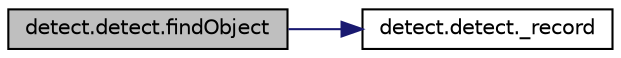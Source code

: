 digraph "detect.detect.findObject"
{
 // LATEX_PDF_SIZE
  edge [fontname="Helvetica",fontsize="10",labelfontname="Helvetica",labelfontsize="10"];
  node [fontname="Helvetica",fontsize="10",shape=record];
  rankdir="LR";
  Node1 [label="detect.detect.findObject",height=0.2,width=0.4,color="black", fillcolor="grey75", style="filled", fontcolor="black",tooltip=" "];
  Node1 -> Node2 [color="midnightblue",fontsize="10",style="solid",fontname="Helvetica"];
  Node2 [label="detect.detect._record",height=0.2,width=0.4,color="black", fillcolor="white", style="filled",URL="$classdetect_1_1detect.html#addebbfc44ce5a38f452f8ee7d931db9f",tooltip=" "];
}
